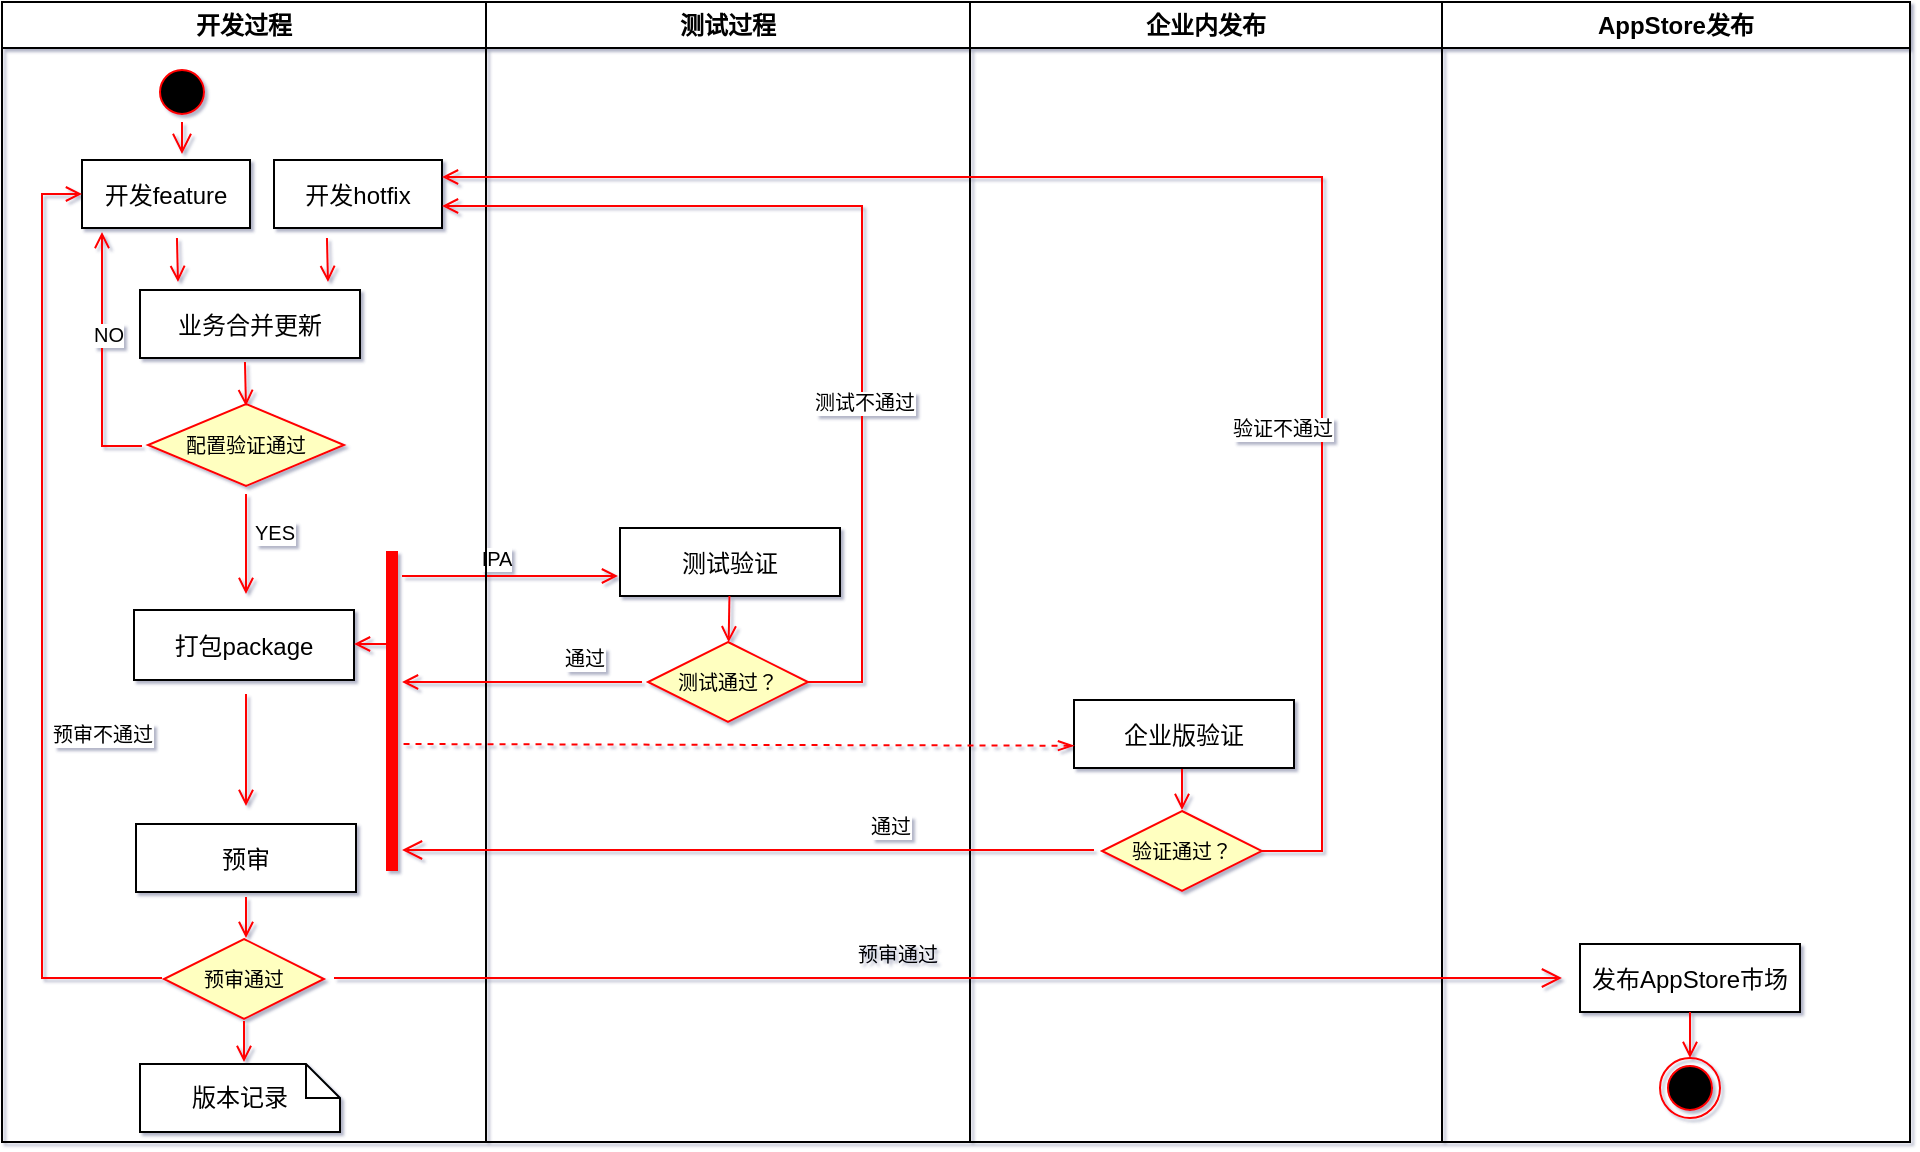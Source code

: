 <mxfile version="12.3.3" type="github" pages="1"><diagram name="Page-1" id="e7e014a7-5840-1c2e-5031-d8a46d1fe8dd"><mxGraphModel dx="1173" dy="716" grid="1" gridSize="10" guides="1" tooltips="1" connect="1" arrows="1" fold="1" page="1" pageScale="1" pageWidth="1169" pageHeight="826" background="#ffffff" math="0" shadow="1"><root><mxCell id="0"/><mxCell id="1" parent="0"/><mxCell id="2" value="开发过程" style="swimlane;whiteSpace=wrap" parent="1" vertex="1"><mxGeometry x="80" y="128" width="242" height="570" as="geometry"/></mxCell><mxCell id="5" value="" style="ellipse;shape=startState;fillColor=#000000;strokeColor=#ff0000;" parent="2" vertex="1"><mxGeometry x="75" y="30" width="30" height="30" as="geometry"/></mxCell><mxCell id="6" value="" style="edgeStyle=elbowEdgeStyle;elbow=horizontal;verticalAlign=bottom;endArrow=open;endSize=8;strokeColor=#FF0000;endFill=1;rounded=0" parent="2" edge="1"><mxGeometry x="75" y="30" as="geometry"><mxPoint x="90" y="76" as="targetPoint"/><mxPoint x="90" y="60" as="sourcePoint"/></mxGeometry></mxCell><mxCell id="7" value="开发feature" style="" parent="2" vertex="1"><mxGeometry x="40" y="79" width="84" height="34" as="geometry"/></mxCell><mxCell id="8" value="打包package" style="" parent="2" vertex="1"><mxGeometry x="66" y="304" width="110" height="35" as="geometry"/></mxCell><mxCell id="9" value="" style="endArrow=open;strokeColor=#FF0000;endFill=1;rounded=0" parent="2" edge="1"><mxGeometry relative="1" as="geometry"><mxPoint x="87.476" y="118" as="sourcePoint"/><mxPoint x="88" y="140" as="targetPoint"/></mxGeometry></mxCell><mxCell id="10" value="预审" style="" parent="2" vertex="1"><mxGeometry x="67" y="411" width="110" height="34" as="geometry"/></mxCell><mxCell id="11" value="" style="endArrow=open;strokeColor=#FF0000;endFill=1;rounded=0" parent="2" edge="1"><mxGeometry relative="1" as="geometry"><mxPoint x="122" y="346" as="sourcePoint"/><mxPoint x="122" y="402" as="targetPoint"/></mxGeometry></mxCell><mxCell id="12" value="" style="edgeStyle=elbowEdgeStyle;elbow=horizontal;strokeColor=#FF0000;endArrow=open;endFill=1;rounded=0;entryX=0.119;entryY=1.059;entryDx=0;entryDy=0;entryPerimeter=0;" parent="2" target="7" edge="1"><mxGeometry width="100" height="100" relative="1" as="geometry"><mxPoint x="70" y="222" as="sourcePoint"/><mxPoint x="52" y="132" as="targetPoint"/><Array as="points"><mxPoint x="50" y="172"/></Array></mxGeometry></mxCell><mxCell id="VoP9IF0SpDKteu1VqEKe-60" value="NO" style="text;html=1;resizable=0;points=[];align=center;verticalAlign=middle;labelBackgroundColor=#ffffff;fontSize=10;" parent="12" vertex="1" connectable="0"><mxGeometry x="-0.256" y="-2" relative="1" as="geometry"><mxPoint x="1" y="-29.5" as="offset"/></mxGeometry></mxCell><mxCell id="VoP9IF0SpDKteu1VqEKe-42" value="配置验证通过" style="rhombus;fillColor=#ffffc0;strokeColor=#ff0000;fontSize=10;" parent="2" vertex="1"><mxGeometry x="73" y="201" width="98" height="41" as="geometry"/></mxCell><mxCell id="VoP9IF0SpDKteu1VqEKe-46" value="业务合并更新" style="" parent="2" vertex="1"><mxGeometry x="69" y="144" width="110" height="34" as="geometry"/></mxCell><mxCell id="VoP9IF0SpDKteu1VqEKe-53" value="开发hotfix" style="" parent="2" vertex="1"><mxGeometry x="136" y="79" width="84" height="34" as="geometry"/></mxCell><mxCell id="21" value="预审通过" style="rhombus;fillColor=#ffffc0;strokeColor=#ff0000;fontSize=10;" parent="2" vertex="1"><mxGeometry x="81" y="468.5" width="80" height="40" as="geometry"/></mxCell><mxCell id="31" value="版本记录" style="shape=note;whiteSpace=wrap;size=17" parent="2" vertex="1"><mxGeometry x="69" y="531" width="100" height="34" as="geometry"/></mxCell><mxCell id="3" value="企业内发布" style="swimlane;whiteSpace=wrap" parent="1" vertex="1"><mxGeometry x="564" y="128" width="236" height="570" as="geometry"/></mxCell><mxCell id="18" value="企业版验证" style="" parent="3" vertex="1"><mxGeometry x="52" y="349" width="110" height="34" as="geometry"/></mxCell><mxCell id="VoP9IF0SpDKteu1VqEKe-79" value="验证通过？" style="rhombus;fillColor=#ffffc0;strokeColor=#ff0000;fontSize=10;" parent="3" vertex="1"><mxGeometry x="66" y="404.5" width="80" height="40" as="geometry"/></mxCell><mxCell id="4" value="AppStore发布" style="swimlane;whiteSpace=wrap" parent="1" vertex="1"><mxGeometry x="800" y="128" width="234" height="570" as="geometry"/></mxCell><mxCell id="33" value="发布AppStore市场" style="" parent="4" vertex="1"><mxGeometry x="69" y="471" width="110" height="34" as="geometry"/></mxCell><mxCell id="37" value="" style="edgeStyle=none;strokeColor=#FF0000;endArrow=open;endFill=1;rounded=0" parent="4" edge="1"><mxGeometry width="100" height="100" relative="1" as="geometry"><mxPoint x="-130" y="383.5" as="sourcePoint"/><mxPoint x="-130" y="404" as="targetPoint"/></mxGeometry></mxCell><mxCell id="38" value="" style="ellipse;shape=endState;fillColor=#000000;strokeColor=#ff0000" parent="4" vertex="1"><mxGeometry x="109" y="528" width="30" height="30" as="geometry"/></mxCell><mxCell id="39" value="" style="endArrow=open;strokeColor=#FF0000;endFill=1;rounded=0" parent="4" source="33" target="38" edge="1"><mxGeometry relative="1" as="geometry"/></mxCell><mxCell id="20" value="" style="endArrow=open;strokeColor=#FF0000;endFill=1;rounded=0;" parent="1" edge="1"><mxGeometry relative="1" as="geometry"><mxPoint x="280" y="415" as="sourcePoint"/><mxPoint x="388" y="415" as="targetPoint"/></mxGeometry></mxCell><mxCell id="VoP9IF0SpDKteu1VqEKe-72" value="IPA" style="text;html=1;resizable=0;points=[];align=center;verticalAlign=middle;labelBackgroundColor=#ffffff;fontSize=10;" parent="20" vertex="1" connectable="0"><mxGeometry x="-0.122" y="3" relative="1" as="geometry"><mxPoint x="-1" y="-6" as="offset"/></mxGeometry></mxCell><mxCell id="VoP9IF0SpDKteu1VqEKe-45" value="" style="endArrow=open;strokeColor=#FF0000;endFill=1;rounded=0" parent="1" edge="1"><mxGeometry relative="1" as="geometry"><mxPoint x="202" y="374" as="sourcePoint"/><mxPoint x="202" y="424" as="targetPoint"/></mxGeometry></mxCell><mxCell id="VoP9IF0SpDKteu1VqEKe-64" value="YES" style="text;html=1;resizable=0;points=[];align=center;verticalAlign=middle;labelBackgroundColor=#ffffff;fontSize=10;" parent="VoP9IF0SpDKteu1VqEKe-45" vertex="1" connectable="0"><mxGeometry y="3" relative="1" as="geometry"><mxPoint x="11" y="-6" as="offset"/></mxGeometry></mxCell><mxCell id="VoP9IF0SpDKteu1VqEKe-47" value="测试过程" style="swimlane;whiteSpace=wrap" parent="1" vertex="1"><mxGeometry x="322" y="128" width="242" height="570" as="geometry"/></mxCell><mxCell id="VoP9IF0SpDKteu1VqEKe-51" value="测试验证" style="" parent="VoP9IF0SpDKteu1VqEKe-47" vertex="1"><mxGeometry x="67" y="263" width="110" height="34" as="geometry"/></mxCell><mxCell id="VoP9IF0SpDKteu1VqEKe-56" value="测试通过？" style="rhombus;fillColor=#ffffc0;strokeColor=#ff0000;fontSize=10;" parent="VoP9IF0SpDKteu1VqEKe-47" vertex="1"><mxGeometry x="81" y="320" width="80" height="40" as="geometry"/></mxCell><mxCell id="VoP9IF0SpDKteu1VqEKe-73" value="" style="endArrow=open;strokeColor=#FF0000;endFill=1;rounded=0" parent="VoP9IF0SpDKteu1VqEKe-47" source="VoP9IF0SpDKteu1VqEKe-51" target="VoP9IF0SpDKteu1VqEKe-56" edge="1"><mxGeometry relative="1" as="geometry"><mxPoint x="444" y="422" as="sourcePoint"/><mxPoint x="444" y="484" as="targetPoint"/></mxGeometry></mxCell><mxCell id="25" value="" style="shape=line;strokeWidth=6;strokeColor=#ff0000;rotation=90" parent="VoP9IF0SpDKteu1VqEKe-47" vertex="1"><mxGeometry x="-127" y="347" width="160" height="15" as="geometry"/></mxCell><mxCell id="VoP9IF0SpDKteu1VqEKe-85" value="通过" style="text;html=1;resizable=0;points=[];align=center;verticalAlign=middle;labelBackgroundColor=#ffffff;fontSize=10;" parent="VoP9IF0SpDKteu1VqEKe-47" vertex="1" connectable="0"><mxGeometry x="48" y="424.5" as="geometry"><mxPoint x="154" y="-12.5" as="offset"/></mxGeometry></mxCell><mxCell id="VoP9IF0SpDKteu1VqEKe-67" value="" style="endArrow=open;strokeColor=#FF0000;endFill=1;rounded=0" parent="1" edge="1"><mxGeometry relative="1" as="geometry"><mxPoint x="201.476" y="308" as="sourcePoint"/><mxPoint x="202" y="330" as="targetPoint"/></mxGeometry></mxCell><mxCell id="VoP9IF0SpDKteu1VqEKe-49" value="" style="edgeStyle=elbowEdgeStyle;elbow=horizontal;verticalAlign=bottom;endArrow=open;endSize=8;strokeColor=#FF0000;endFill=1;rounded=0" parent="1" edge="1"><mxGeometry x="429" y="160" as="geometry"><mxPoint x="280" y="552" as="targetPoint"/><mxPoint x="626" y="552" as="sourcePoint"/><Array as="points"><mxPoint x="444" y="792"/></Array></mxGeometry></mxCell><mxCell id="VoP9IF0SpDKteu1VqEKe-54" value="" style="endArrow=open;strokeColor=#FF0000;endFill=1;rounded=0;" parent="1" edge="1"><mxGeometry relative="1" as="geometry"><mxPoint x="400" y="468" as="sourcePoint"/><mxPoint x="280" y="468" as="targetPoint"/><Array as="points"><mxPoint x="380" y="468"/></Array></mxGeometry></mxCell><mxCell id="VoP9IF0SpDKteu1VqEKe-52" value="" style="endArrow=open;strokeColor=#FF0000;endFill=1;rounded=0;exitX=1;exitY=0.5;exitDx=0;exitDy=0;" parent="1" source="VoP9IF0SpDKteu1VqEKe-56" edge="1"><mxGeometry relative="1" as="geometry"><mxPoint x="300" y="230" as="targetPoint"/><Array as="points"><mxPoint x="510" y="468"/><mxPoint x="510" y="230"/></Array></mxGeometry></mxCell><mxCell id="VoP9IF0SpDKteu1VqEKe-74" value="测试不通过" style="text;html=1;resizable=0;points=[];align=center;verticalAlign=middle;labelBackgroundColor=#ffffff;fontSize=10;" parent="VoP9IF0SpDKteu1VqEKe-52" vertex="1" connectable="0"><mxGeometry x="-0.297" y="-1" relative="1" as="geometry"><mxPoint as="offset"/></mxGeometry></mxCell><mxCell id="VoP9IF0SpDKteu1VqEKe-76" value="" style="endArrow=open;strokeColor=#FF0000;endFill=1;rounded=0" parent="1" edge="1"><mxGeometry relative="1" as="geometry"><mxPoint x="242.476" y="246" as="sourcePoint"/><mxPoint x="243" y="268" as="targetPoint"/></mxGeometry></mxCell><mxCell id="32" value="" style="endArrow=none;strokeColor=#FF0000;endFill=0;rounded=0;dashed=1;startArrow=openThin;startFill=0;" parent="1" edge="1"><mxGeometry relative="1" as="geometry"><mxPoint x="616" y="499.859" as="sourcePoint"/><mxPoint x="280" y="499" as="targetPoint"/></mxGeometry></mxCell><mxCell id="VoP9IF0SpDKteu1VqEKe-55" value="" style="edgeStyle=elbowEdgeStyle;elbow=horizontal;strokeColor=#FF0000;endArrow=open;endFill=1;rounded=0;entryX=1;entryY=0.75;entryDx=0;entryDy=0;" parent="1" edge="1"><mxGeometry width="100" height="100" relative="1" as="geometry"><mxPoint x="274" y="449" as="sourcePoint"/><mxPoint x="256" y="449" as="targetPoint"/><Array as="points"/></mxGeometry></mxCell><mxCell id="VoP9IF0SpDKteu1VqEKe-75" value="通过" style="text;html=1;resizable=0;points=[];align=center;verticalAlign=middle;labelBackgroundColor=#ffffff;fontSize=10;" parent="VoP9IF0SpDKteu1VqEKe-55" vertex="1" connectable="0"><mxGeometry x="-0.811" y="-1" relative="1" as="geometry"><mxPoint x="98" y="8" as="offset"/></mxGeometry></mxCell><mxCell id="14" value="" style="edgeStyle=elbowEdgeStyle;elbow=horizontal;verticalAlign=bottom;endArrow=open;endSize=8;strokeColor=#FF0000;endFill=1;rounded=0" parent="1" edge="1"><mxGeometry x="604" y="174" as="geometry"><mxPoint x="860" y="616" as="targetPoint"/><mxPoint x="246" y="616" as="sourcePoint"/></mxGeometry></mxCell><mxCell id="17" value="" style="endArrow=open;strokeColor=#FF0000;endFill=1;rounded=0;entryX=0;entryY=0.5;entryDx=0;entryDy=0;" parent="1" target="7" edge="1"><mxGeometry relative="1" as="geometry"><mxPoint x="160" y="616" as="sourcePoint"/><mxPoint x="110" y="226" as="targetPoint"/><Array as="points"><mxPoint x="100" y="616"/><mxPoint x="100" y="224"/></Array></mxGeometry></mxCell><mxCell id="VoP9IF0SpDKteu1VqEKe-86" value="预审不通过" style="text;html=1;resizable=0;points=[];align=center;verticalAlign=middle;labelBackgroundColor=#ffffff;fontSize=10;" parent="17" vertex="1" connectable="0"><mxGeometry x="-0.241" y="-2" relative="1" as="geometry"><mxPoint x="28" y="-3" as="offset"/></mxGeometry></mxCell><mxCell id="41" value="" style="edgeStyle=elbowEdgeStyle;elbow=horizontal;strokeColor=#FF0000;endArrow=open;endFill=1;rounded=0;exitX=1;exitY=0.5;exitDx=0;exitDy=0;entryX=1;entryY=0.25;entryDx=0;entryDy=0;" parent="1" source="VoP9IF0SpDKteu1VqEKe-79" target="VoP9IF0SpDKteu1VqEKe-53" edge="1"><mxGeometry width="100" height="100" relative="1" as="geometry"><mxPoint x="670" y="480" as="sourcePoint"/><mxPoint x="610" y="220" as="targetPoint"/><Array as="points"><mxPoint x="740" y="400"/></Array></mxGeometry></mxCell><mxCell id="VoP9IF0SpDKteu1VqEKe-80" value="验证不通过" style="text;html=1;resizable=0;points=[];align=center;verticalAlign=middle;labelBackgroundColor=#ffffff;fontSize=10;" parent="1" vertex="1" connectable="0"><mxGeometry x="720" y="341" as="geometry"><mxPoint as="offset"/></mxGeometry></mxCell><mxCell id="VoP9IF0SpDKteu1VqEKe-81" value="" style="edgeStyle=none;strokeColor=#FF0000;endArrow=open;endFill=1;rounded=0" parent="1" edge="1"><mxGeometry width="100" height="100" relative="1" as="geometry"><mxPoint x="202" y="575.5" as="sourcePoint"/><mxPoint x="202" y="596" as="targetPoint"/></mxGeometry></mxCell><mxCell id="VoP9IF0SpDKteu1VqEKe-84" value="" style="edgeStyle=none;strokeColor=#FF0000;endArrow=open;endFill=1;rounded=0" parent="1" edge="1"><mxGeometry width="100" height="100" relative="1" as="geometry"><mxPoint x="201" y="637.5" as="sourcePoint"/><mxPoint x="201" y="658" as="targetPoint"/></mxGeometry></mxCell><mxCell id="VoP9IF0SpDKteu1VqEKe-87" value="预审通过" style="text;html=1;resizable=0;points=[];autosize=1;align=left;verticalAlign=top;spacingTop=-4;fontSize=10;" parent="1" vertex="1"><mxGeometry x="506" y="596" width="60" height="10" as="geometry"/></mxCell></root></mxGraphModel></diagram></mxfile>